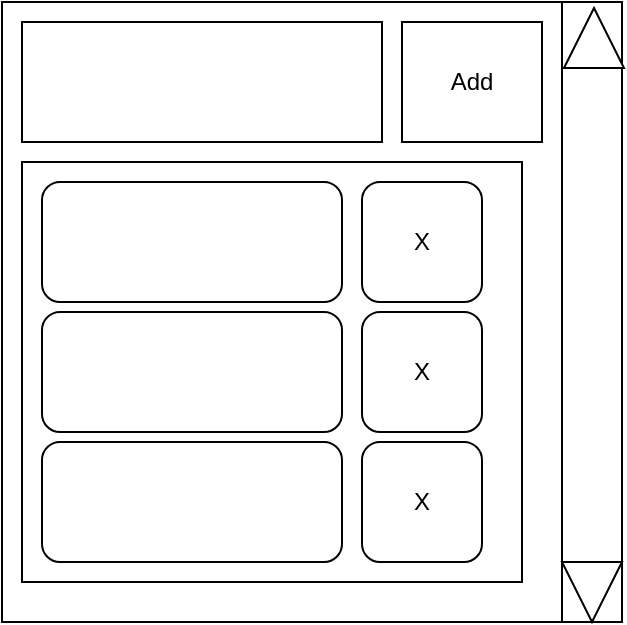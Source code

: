 <mxfile>
    <diagram id="wVZC-2eYxtCLX5L-tGbW" name="Page-1">
        <mxGraphModel dx="820" dy="488" grid="1" gridSize="10" guides="1" tooltips="1" connect="1" arrows="1" fold="1" page="1" pageScale="1" pageWidth="850" pageHeight="1100" math="0" shadow="0">
            <root>
                <mxCell id="0"/>
                <mxCell id="1" parent="0"/>
                <mxCell id="2" value="" style="rounded=0;whiteSpace=wrap;html=1;" vertex="1" parent="1">
                    <mxGeometry x="80" y="40" width="280" height="310" as="geometry"/>
                </mxCell>
                <mxCell id="3" value="" style="rounded=0;whiteSpace=wrap;html=1;" vertex="1" parent="1">
                    <mxGeometry x="90" y="50" width="180" height="60" as="geometry"/>
                </mxCell>
                <mxCell id="4" value="Add" style="rounded=0;whiteSpace=wrap;html=1;" vertex="1" parent="1">
                    <mxGeometry x="280" y="50" width="70" height="60" as="geometry"/>
                </mxCell>
                <mxCell id="5" value="" style="rounded=0;whiteSpace=wrap;html=1;" vertex="1" parent="1">
                    <mxGeometry x="90" y="120" width="250" height="210" as="geometry"/>
                </mxCell>
                <mxCell id="8" value="" style="rounded=0;whiteSpace=wrap;html=1;" vertex="1" parent="1">
                    <mxGeometry x="360" y="40" width="30" height="310" as="geometry"/>
                </mxCell>
                <mxCell id="9" value="" style="triangle;whiteSpace=wrap;html=1;rotation=-90;" vertex="1" parent="1">
                    <mxGeometry x="361" y="43" width="30" height="30" as="geometry"/>
                </mxCell>
                <mxCell id="12" value="" style="triangle;whiteSpace=wrap;html=1;rotation=90;" vertex="1" parent="1">
                    <mxGeometry x="360" y="320" width="30" height="30" as="geometry"/>
                </mxCell>
                <mxCell id="13" value="" style="group" vertex="1" connectable="0" parent="1">
                    <mxGeometry x="100" y="130" width="220" height="60" as="geometry"/>
                </mxCell>
                <mxCell id="6" value="" style="rounded=1;whiteSpace=wrap;html=1;" vertex="1" parent="13">
                    <mxGeometry width="150" height="60" as="geometry"/>
                </mxCell>
                <mxCell id="7" value="X" style="rounded=1;whiteSpace=wrap;html=1;" vertex="1" parent="13">
                    <mxGeometry x="160" width="60" height="60" as="geometry"/>
                </mxCell>
                <mxCell id="14" value="" style="group" vertex="1" connectable="0" parent="1">
                    <mxGeometry x="100" y="195" width="220" height="60" as="geometry"/>
                </mxCell>
                <mxCell id="15" value="" style="rounded=1;whiteSpace=wrap;html=1;" vertex="1" parent="14">
                    <mxGeometry width="150" height="60" as="geometry"/>
                </mxCell>
                <mxCell id="16" value="X" style="rounded=1;whiteSpace=wrap;html=1;" vertex="1" parent="14">
                    <mxGeometry x="160" width="60" height="60" as="geometry"/>
                </mxCell>
                <mxCell id="17" value="" style="group" vertex="1" connectable="0" parent="1">
                    <mxGeometry x="100" y="260" width="220" height="60" as="geometry"/>
                </mxCell>
                <mxCell id="18" value="" style="rounded=1;whiteSpace=wrap;html=1;" vertex="1" parent="17">
                    <mxGeometry width="150" height="60" as="geometry"/>
                </mxCell>
                <mxCell id="19" value="X" style="rounded=1;whiteSpace=wrap;html=1;" vertex="1" parent="17">
                    <mxGeometry x="160" width="60" height="60" as="geometry"/>
                </mxCell>
            </root>
        </mxGraphModel>
    </diagram>
</mxfile>